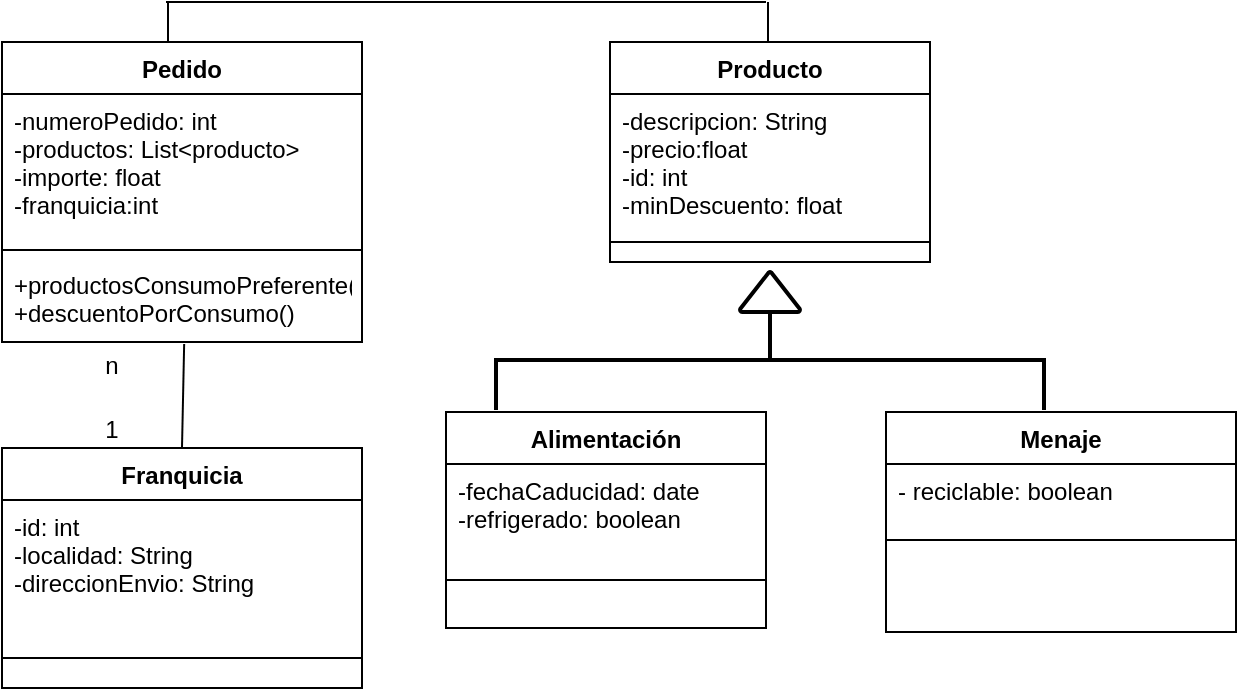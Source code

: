 <mxfile version="16.6.4" type="device"><diagram id="XeBJXCAFXro1P9N5QcyE" name="Page-1"><mxGraphModel dx="1212" dy="472" grid="1" gridSize="10" guides="1" tooltips="1" connect="1" arrows="1" fold="1" page="1" pageScale="1" pageWidth="1169" pageHeight="827" math="0" shadow="0"><root><mxCell id="0"/><mxCell id="1" parent="0"/><mxCell id="3NCJSiWGbGWgBRMzP79B-1" value="Producto" style="swimlane;fontStyle=1;align=center;verticalAlign=top;childLayout=stackLayout;horizontal=1;startSize=26;horizontalStack=0;resizeParent=1;resizeParentMax=0;resizeLast=0;collapsible=1;marginBottom=0;" parent="1" vertex="1"><mxGeometry x="742" y="60" width="160" height="110" as="geometry"/></mxCell><mxCell id="3NCJSiWGbGWgBRMzP79B-2" value="-descripcion: String&#xA;-precio:float&#xA;-id: int&#xA;-minDescuento: float&#xA;&#xA;&#xA;&#xA;" style="text;strokeColor=none;fillColor=none;align=left;verticalAlign=top;spacingLeft=4;spacingRight=4;overflow=hidden;rotatable=0;points=[[0,0.5],[1,0.5]];portConstraint=eastwest;" parent="3NCJSiWGbGWgBRMzP79B-1" vertex="1"><mxGeometry y="26" width="160" height="64" as="geometry"/></mxCell><mxCell id="3NCJSiWGbGWgBRMzP79B-3" value="" style="line;strokeWidth=1;fillColor=none;align=left;verticalAlign=middle;spacingTop=-1;spacingLeft=3;spacingRight=3;rotatable=0;labelPosition=right;points=[];portConstraint=eastwest;" parent="3NCJSiWGbGWgBRMzP79B-1" vertex="1"><mxGeometry y="90" width="160" height="20" as="geometry"/></mxCell><mxCell id="3NCJSiWGbGWgBRMzP79B-5" value="Menaje" style="swimlane;fontStyle=1;align=center;verticalAlign=top;childLayout=stackLayout;horizontal=1;startSize=26;horizontalStack=0;resizeParent=1;resizeParentMax=0;resizeLast=0;collapsible=1;marginBottom=0;" parent="1" vertex="1"><mxGeometry x="880" y="245" width="175" height="110" as="geometry"/></mxCell><mxCell id="3NCJSiWGbGWgBRMzP79B-6" value="- reciclable: boolean&#xA;&#xA;&#xA;&#xA;" style="text;strokeColor=none;fillColor=none;align=left;verticalAlign=top;spacingLeft=4;spacingRight=4;overflow=hidden;rotatable=0;points=[[0,0.5],[1,0.5]];portConstraint=eastwest;" parent="3NCJSiWGbGWgBRMzP79B-5" vertex="1"><mxGeometry y="26" width="175" height="34" as="geometry"/></mxCell><mxCell id="3NCJSiWGbGWgBRMzP79B-7" value="" style="line;strokeWidth=1;fillColor=none;align=left;verticalAlign=middle;spacingTop=-1;spacingLeft=3;spacingRight=3;rotatable=0;labelPosition=right;points=[];portConstraint=eastwest;" parent="3NCJSiWGbGWgBRMzP79B-5" vertex="1"><mxGeometry y="60" width="175" height="8" as="geometry"/></mxCell><mxCell id="3NCJSiWGbGWgBRMzP79B-8" value="&#xA;" style="text;strokeColor=none;fillColor=none;align=left;verticalAlign=top;spacingLeft=4;spacingRight=4;overflow=hidden;rotatable=0;points=[[0,0.5],[1,0.5]];portConstraint=eastwest;" parent="3NCJSiWGbGWgBRMzP79B-5" vertex="1"><mxGeometry y="68" width="175" height="32" as="geometry"/></mxCell><mxCell id="DBM3i4qEFkikXWBwKKMB-1" value="&#xA;" style="text;strokeColor=none;fillColor=none;align=left;verticalAlign=top;spacingLeft=4;spacingRight=4;overflow=hidden;rotatable=0;points=[[0,0.5],[1,0.5]];portConstraint=eastwest;" parent="3NCJSiWGbGWgBRMzP79B-5" vertex="1"><mxGeometry y="100" width="175" height="10" as="geometry"/></mxCell><mxCell id="3NCJSiWGbGWgBRMzP79B-9" value="Alimentación" style="swimlane;fontStyle=1;align=center;verticalAlign=top;childLayout=stackLayout;horizontal=1;startSize=26;horizontalStack=0;resizeParent=1;resizeParentMax=0;resizeLast=0;collapsible=1;marginBottom=0;" parent="1" vertex="1"><mxGeometry x="660" y="245" width="160" height="108" as="geometry"/></mxCell><mxCell id="3NCJSiWGbGWgBRMzP79B-10" value="-fechaCaducidad: date&#xA;-refrigerado: boolean" style="text;strokeColor=none;fillColor=none;align=left;verticalAlign=top;spacingLeft=4;spacingRight=4;overflow=hidden;rotatable=0;points=[[0,0.5],[1,0.5]];portConstraint=eastwest;" parent="3NCJSiWGbGWgBRMzP79B-9" vertex="1"><mxGeometry y="26" width="160" height="34" as="geometry"/></mxCell><mxCell id="3NCJSiWGbGWgBRMzP79B-11" value="" style="line;strokeWidth=1;fillColor=none;align=left;verticalAlign=middle;spacingTop=-1;spacingLeft=3;spacingRight=3;rotatable=0;labelPosition=right;points=[];portConstraint=eastwest;" parent="3NCJSiWGbGWgBRMzP79B-9" vertex="1"><mxGeometry y="60" width="160" height="48" as="geometry"/></mxCell><mxCell id="3NCJSiWGbGWgBRMzP79B-47" value="Franquicia" style="swimlane;fontStyle=1;align=center;verticalAlign=top;childLayout=stackLayout;horizontal=1;startSize=26;horizontalStack=0;resizeParent=1;resizeParentMax=0;resizeLast=0;collapsible=1;marginBottom=0;" parent="1" vertex="1"><mxGeometry x="438" y="263" width="180" height="120" as="geometry"/></mxCell><mxCell id="3NCJSiWGbGWgBRMzP79B-48" value="-id: int&#xA;-localidad: String&#xA;-direccionEnvio: String&#xA;" style="text;strokeColor=none;fillColor=none;align=left;verticalAlign=top;spacingLeft=4;spacingRight=4;overflow=hidden;rotatable=0;points=[[0,0.5],[1,0.5]];portConstraint=eastwest;" parent="3NCJSiWGbGWgBRMzP79B-47" vertex="1"><mxGeometry y="26" width="180" height="64" as="geometry"/></mxCell><mxCell id="3NCJSiWGbGWgBRMzP79B-49" value="" style="line;strokeWidth=1;fillColor=none;align=left;verticalAlign=middle;spacingTop=-1;spacingLeft=3;spacingRight=3;rotatable=0;labelPosition=right;points=[];portConstraint=eastwest;" parent="3NCJSiWGbGWgBRMzP79B-47" vertex="1"><mxGeometry y="90" width="180" height="30" as="geometry"/></mxCell><mxCell id="3NCJSiWGbGWgBRMzP79B-55" style="edgeStyle=orthogonalEdgeStyle;rounded=0;orthogonalLoop=1;jettySize=auto;html=1;exitX=0;exitY=0.5;exitDx=0;exitDy=0;exitPerimeter=0;entryX=0.5;entryY=1;entryDx=0;entryDy=0;entryPerimeter=0;" parent="1" source="3NCJSiWGbGWgBRMzP79B-13" target="3NCJSiWGbGWgBRMzP79B-14" edge="1"><mxGeometry relative="1" as="geometry"/></mxCell><mxCell id="3NCJSiWGbGWgBRMzP79B-13" value="" style="strokeWidth=2;html=1;shape=mxgraph.flowchart.annotation_2;align=left;labelPosition=right;pointerEvents=1;rotation=90;" parent="1" vertex="1"><mxGeometry x="797" y="82" width="50" height="274" as="geometry"/></mxCell><mxCell id="3NCJSiWGbGWgBRMzP79B-14" value="" style="strokeWidth=2;html=1;shape=mxgraph.flowchart.extract_or_measurement;whiteSpace=wrap;" parent="1" vertex="1"><mxGeometry x="807" y="175" width="30" height="20" as="geometry"/></mxCell><mxCell id="jBTWfkNlympQq5K-vtSD-17" value="n" style="text;html=1;strokeColor=none;fillColor=none;align=center;verticalAlign=middle;whiteSpace=wrap;rounded=0;" parent="1" vertex="1"><mxGeometry x="463" y="207" width="60" height="30" as="geometry"/></mxCell><mxCell id="jBTWfkNlympQq5K-vtSD-18" value="Pedido" style="swimlane;fontStyle=1;align=center;verticalAlign=top;childLayout=stackLayout;horizontal=1;startSize=26;horizontalStack=0;resizeParent=1;resizeParentMax=0;resizeLast=0;collapsible=1;marginBottom=0;" parent="1" vertex="1"><mxGeometry x="438" y="60" width="180" height="150" as="geometry"/></mxCell><mxCell id="jBTWfkNlympQq5K-vtSD-19" value="-numeroPedido: int&#xA;-productos: List&lt;producto&gt;&#xA;-importe: float&#xA;-franquicia:int&#xA;&#xA;" style="text;strokeColor=none;fillColor=none;align=left;verticalAlign=top;spacingLeft=4;spacingRight=4;overflow=hidden;rotatable=0;points=[[0,0.5],[1,0.5]];portConstraint=eastwest;" parent="jBTWfkNlympQq5K-vtSD-18" vertex="1"><mxGeometry y="26" width="180" height="74" as="geometry"/></mxCell><mxCell id="jBTWfkNlympQq5K-vtSD-20" value="" style="line;strokeWidth=1;fillColor=none;align=left;verticalAlign=middle;spacingTop=-1;spacingLeft=3;spacingRight=3;rotatable=0;labelPosition=right;points=[];portConstraint=eastwest;" parent="jBTWfkNlympQq5K-vtSD-18" vertex="1"><mxGeometry y="100" width="180" height="8" as="geometry"/></mxCell><mxCell id="jBTWfkNlympQq5K-vtSD-21" value="+productosConsumoPreferente() &#xA;+descuentoPorConsumo()&#xA;" style="text;strokeColor=none;fillColor=none;align=left;verticalAlign=top;spacingLeft=4;spacingRight=4;overflow=hidden;rotatable=0;points=[[0,0.5],[1,0.5]];portConstraint=eastwest;" parent="jBTWfkNlympQq5K-vtSD-18" vertex="1"><mxGeometry y="108" width="180" height="42" as="geometry"/></mxCell><mxCell id="DBM3i4qEFkikXWBwKKMB-4" value="1" style="text;html=1;strokeColor=none;fillColor=none;align=center;verticalAlign=middle;whiteSpace=wrap;rounded=0;" parent="1" vertex="1"><mxGeometry x="463" y="239" width="60" height="30" as="geometry"/></mxCell><mxCell id="EV0X8fVf54R2euTQ1Ylo-5" value="" style="endArrow=none;html=1;rounded=0;entryX=0.5;entryY=0;entryDx=0;entryDy=0;exitX=0.506;exitY=1.024;exitDx=0;exitDy=0;exitPerimeter=0;" parent="1" source="jBTWfkNlympQq5K-vtSD-21" target="3NCJSiWGbGWgBRMzP79B-47" edge="1"><mxGeometry width="50" height="50" relative="1" as="geometry"><mxPoint x="473" y="320" as="sourcePoint"/><mxPoint x="523" y="270" as="targetPoint"/></mxGeometry></mxCell><mxCell id="EV0X8fVf54R2euTQ1Ylo-9" value="" style="endArrow=none;html=1;rounded=0;entryX=0.5;entryY=0;entryDx=0;entryDy=0;" parent="1" edge="1"><mxGeometry width="50" height="50" relative="1" as="geometry"><mxPoint x="821" y="40" as="sourcePoint"/><mxPoint x="821" y="60" as="targetPoint"/></mxGeometry></mxCell><mxCell id="EV0X8fVf54R2euTQ1Ylo-10" value="" style="endArrow=none;html=1;rounded=0;entryX=0.5;entryY=0;entryDx=0;entryDy=0;" parent="1" edge="1"><mxGeometry width="50" height="50" relative="1" as="geometry"><mxPoint x="521" y="40" as="sourcePoint"/><mxPoint x="521" y="60" as="targetPoint"/></mxGeometry></mxCell><mxCell id="qzWrbYeS1SRfYXgeYd3F-1" value="" style="endArrow=none;html=1;rounded=0;" edge="1" parent="1"><mxGeometry width="50" height="50" relative="1" as="geometry"><mxPoint x="820" y="40" as="sourcePoint"/><mxPoint x="520" y="40" as="targetPoint"/></mxGeometry></mxCell></root></mxGraphModel></diagram></mxfile>